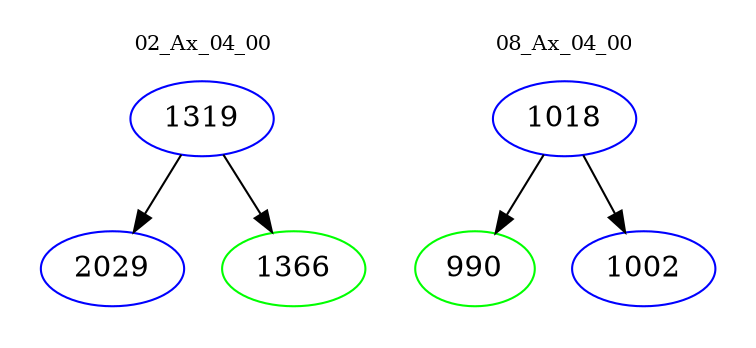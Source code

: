 digraph{
subgraph cluster_0 {
color = white
label = "02_Ax_04_00";
fontsize=10;
T0_1319 [label="1319", color="blue"]
T0_1319 -> T0_2029 [color="black"]
T0_2029 [label="2029", color="blue"]
T0_1319 -> T0_1366 [color="black"]
T0_1366 [label="1366", color="green"]
}
subgraph cluster_1 {
color = white
label = "08_Ax_04_00";
fontsize=10;
T1_1018 [label="1018", color="blue"]
T1_1018 -> T1_990 [color="black"]
T1_990 [label="990", color="green"]
T1_1018 -> T1_1002 [color="black"]
T1_1002 [label="1002", color="blue"]
}
}
